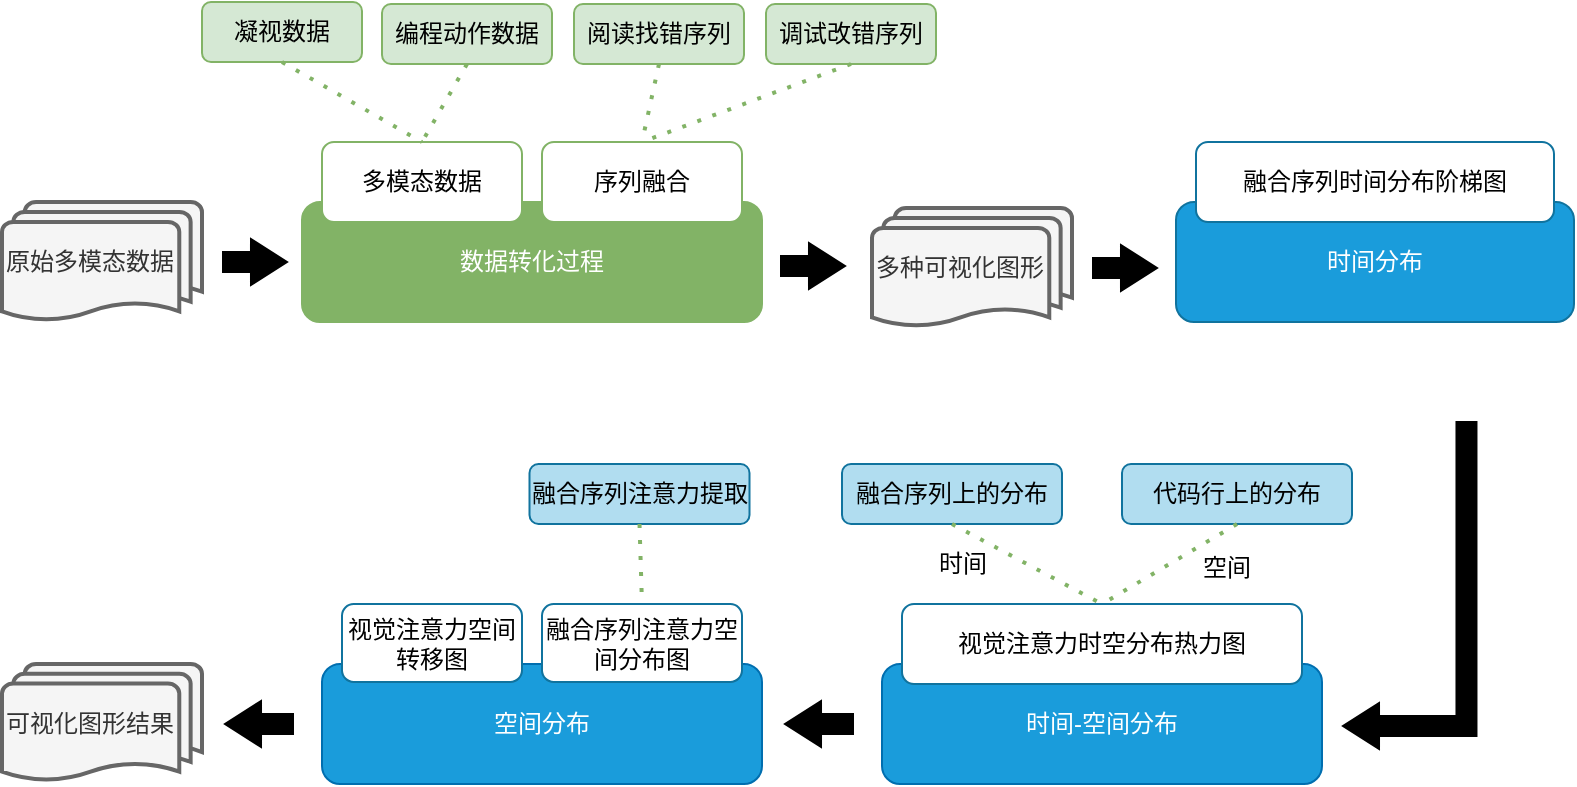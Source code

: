 <mxfile compressed="false" version="15.5.2" type="github"><diagram id="GhmVPMnYZhVF3wrRkICL" name="Page-1"><mxGraphModel dx="946" dy="614" grid="1" gridSize="10" guides="1" tooltips="1" connect="1" arrows="1" fold="1" page="1" pageScale="1" pageWidth="827" pageHeight="1169" math="0" shadow="0"><root><mxCell id="0"/><mxCell id="1" parent="0"/><mxCell id="pbQ9USMBLb63G9DyK9mb-79" value="" style="shape=corner;whiteSpace=wrap;html=1;sketch=0;fontColor=#000000;strokeColor=#000000;fillColor=#000000;gradientColor=none;align=left;rotation=-180;dx=10;dy=10;" parent="1" vertex="1"><mxGeometry x="730" y="290" width="37.24" height="156.99" as="geometry"/></mxCell><mxCell id="pbQ9USMBLb63G9DyK9mb-2" value="&lt;font color=&quot;#ffffff&quot;&gt;数据转化过程&lt;/font&gt;" style="rounded=1;whiteSpace=wrap;html=1;fillColor=#82B366;strokeColor=#82B366;" parent="1" vertex="1"><mxGeometry x="180" y="180" width="230" height="60" as="geometry"/></mxCell><mxCell id="pbQ9USMBLb63G9DyK9mb-4" value="多模态数据" style="rounded=1;whiteSpace=wrap;html=1;fillColor=default;strokeColor=#82B366;" parent="1" vertex="1"><mxGeometry x="190" y="150" width="100" height="40" as="geometry"/></mxCell><mxCell id="pbQ9USMBLb63G9DyK9mb-7" value="序列融合" style="rounded=1;whiteSpace=wrap;html=1;fillColor=default;strokeColor=#82B366;" parent="1" vertex="1"><mxGeometry x="300" y="150" width="100" height="40" as="geometry"/></mxCell><mxCell id="pbQ9USMBLb63G9DyK9mb-8" value="凝视数据" style="rounded=1;whiteSpace=wrap;html=1;fillColor=#d5e8d4;strokeColor=#82b366;" parent="1" vertex="1"><mxGeometry x="130" y="80" width="80" height="30" as="geometry"/></mxCell><mxCell id="pbQ9USMBLb63G9DyK9mb-9" value="编程动作数据" style="rounded=1;whiteSpace=wrap;html=1;fillColor=#d5e8d4;strokeColor=#82b366;" parent="1" vertex="1"><mxGeometry x="220" y="81" width="85" height="30" as="geometry"/></mxCell><mxCell id="pbQ9USMBLb63G9DyK9mb-11" value="阅读找错序列" style="rounded=1;whiteSpace=wrap;html=1;fillColor=#d5e8d4;strokeColor=#82b366;" parent="1" vertex="1"><mxGeometry x="316" y="81" width="85" height="30" as="geometry"/></mxCell><mxCell id="pbQ9USMBLb63G9DyK9mb-12" value="调试改错序列" style="rounded=1;whiteSpace=wrap;html=1;fillColor=#d5e8d4;strokeColor=#82b366;" parent="1" vertex="1"><mxGeometry x="412" y="81" width="85" height="30" as="geometry"/></mxCell><mxCell id="pbQ9USMBLb63G9DyK9mb-14" value="" style="endArrow=none;dashed=1;html=1;dashPattern=1 3;strokeWidth=2;rounded=0;fontColor=#000000;exitX=0.5;exitY=1;exitDx=0;exitDy=0;entryX=0.5;entryY=0;entryDx=0;entryDy=0;strokeColor=#82B366;" parent="1" source="pbQ9USMBLb63G9DyK9mb-8" target="pbQ9USMBLb63G9DyK9mb-4" edge="1"><mxGeometry width="50" height="50" relative="1" as="geometry"><mxPoint x="170" y="160" as="sourcePoint"/><mxPoint x="220" y="110" as="targetPoint"/></mxGeometry></mxCell><mxCell id="pbQ9USMBLb63G9DyK9mb-15" value="" style="endArrow=none;dashed=1;html=1;dashPattern=1 3;strokeWidth=2;rounded=0;fontColor=#000000;exitX=0.5;exitY=1;exitDx=0;exitDy=0;entryX=0.5;entryY=0;entryDx=0;entryDy=0;strokeColor=#82B366;" parent="1" source="pbQ9USMBLb63G9DyK9mb-9" target="pbQ9USMBLb63G9DyK9mb-4" edge="1"><mxGeometry width="50" height="50" relative="1" as="geometry"><mxPoint x="180" y="120" as="sourcePoint"/><mxPoint x="250" y="160" as="targetPoint"/></mxGeometry></mxCell><mxCell id="pbQ9USMBLb63G9DyK9mb-16" value="" style="endArrow=none;dashed=1;html=1;dashPattern=1 3;strokeWidth=2;rounded=0;fontColor=#000000;exitX=0.5;exitY=1;exitDx=0;exitDy=0;entryX=0.5;entryY=0;entryDx=0;entryDy=0;strokeColor=#82B366;" parent="1" source="pbQ9USMBLb63G9DyK9mb-11" target="pbQ9USMBLb63G9DyK9mb-7" edge="1"><mxGeometry width="50" height="50" relative="1" as="geometry"><mxPoint x="272.5" y="121" as="sourcePoint"/><mxPoint x="250" y="160" as="targetPoint"/></mxGeometry></mxCell><mxCell id="pbQ9USMBLb63G9DyK9mb-17" value="" style="endArrow=none;dashed=1;html=1;dashPattern=1 3;strokeWidth=2;rounded=0;fontColor=#000000;exitX=0.5;exitY=1;exitDx=0;exitDy=0;entryX=0.5;entryY=0;entryDx=0;entryDy=0;strokeColor=#82B366;" parent="1" source="pbQ9USMBLb63G9DyK9mb-12" target="pbQ9USMBLb63G9DyK9mb-7" edge="1"><mxGeometry width="50" height="50" relative="1" as="geometry"><mxPoint x="368.5" y="121" as="sourcePoint"/><mxPoint x="360" y="160" as="targetPoint"/></mxGeometry></mxCell><mxCell id="pbQ9USMBLb63G9DyK9mb-18" value="" style="shape=flexArrow;endArrow=classic;html=1;rounded=0;fontColor=#000000;width=10;endSize=5.67;fillColor=#000000;endWidth=12;" parent="1" edge="1"><mxGeometry width="50" height="50" relative="1" as="geometry"><mxPoint x="140" y="210" as="sourcePoint"/><mxPoint x="173" y="210" as="targetPoint"/></mxGeometry></mxCell><mxCell id="pbQ9USMBLb63G9DyK9mb-23" value="原始多模态数据" style="strokeWidth=2;html=1;shape=mxgraph.flowchart.multi-document;whiteSpace=wrap;fontColor=#333333;fillColor=#f5f5f5;strokeColor=#666666;align=left;" parent="1" vertex="1"><mxGeometry x="30" y="180" width="100" height="60" as="geometry"/></mxCell><mxCell id="pbQ9USMBLb63G9DyK9mb-24" value="" style="shape=flexArrow;endArrow=classic;html=1;rounded=0;fontColor=#000000;width=10;endSize=5.67;fillColor=#000000;endWidth=12;" parent="1" edge="1"><mxGeometry width="50" height="50" relative="1" as="geometry"><mxPoint x="575" y="213" as="sourcePoint"/><mxPoint x="608" y="213" as="targetPoint"/></mxGeometry></mxCell><mxCell id="pbQ9USMBLb63G9DyK9mb-25" value="多种可视化图形" style="strokeWidth=2;html=1;shape=mxgraph.flowchart.multi-document;whiteSpace=wrap;fontColor=#333333;fillColor=#f5f5f5;strokeColor=#666666;align=left;" parent="1" vertex="1"><mxGeometry x="465" y="183" width="100" height="60" as="geometry"/></mxCell><mxCell id="pbQ9USMBLb63G9DyK9mb-26" value="" style="shape=flexArrow;endArrow=classic;html=1;rounded=0;fontColor=#000000;width=10;endSize=5.67;fillColor=#000000;endWidth=12;" parent="1" edge="1"><mxGeometry width="50" height="50" relative="1" as="geometry"><mxPoint x="419" y="212" as="sourcePoint"/><mxPoint x="452" y="212" as="targetPoint"/></mxGeometry></mxCell><mxCell id="pbQ9USMBLb63G9DyK9mb-27" value="&lt;font color=&quot;#ffffff&quot;&gt;时间分布&lt;/font&gt;" style="rounded=1;whiteSpace=wrap;html=1;fillColor=#1A9CDB;strokeColor=#10739e;" parent="1" vertex="1"><mxGeometry x="617" y="180" width="199" height="60" as="geometry"/></mxCell><mxCell id="pbQ9USMBLb63G9DyK9mb-28" value="融合序列时间分布阶梯图" style="rounded=1;whiteSpace=wrap;html=1;fillColor=default;strokeColor=#10739E;" parent="1" vertex="1"><mxGeometry x="627" y="150" width="179" height="40" as="geometry"/></mxCell><mxCell id="pbQ9USMBLb63G9DyK9mb-37" value="&lt;font color=&quot;#ffffff&quot;&gt;时间-空间分布&lt;/font&gt;" style="rounded=1;whiteSpace=wrap;html=1;fillColor=#1A9CDB;strokeColor=#006EAF;fontColor=#ffffff;" parent="1" vertex="1"><mxGeometry x="470" y="411" width="220" height="60" as="geometry"/></mxCell><mxCell id="pbQ9USMBLb63G9DyK9mb-38" value="视觉注意力时空分布热力图" style="rounded=1;whiteSpace=wrap;html=1;fillColor=default;strokeColor=#10739E;" parent="1" vertex="1"><mxGeometry x="480" y="381" width="200" height="40" as="geometry"/></mxCell><mxCell id="pbQ9USMBLb63G9DyK9mb-40" value="融合序列上的分布" style="rounded=1;whiteSpace=wrap;html=1;fillColor=#b1ddf0;strokeColor=#10739e;" parent="1" vertex="1"><mxGeometry x="450" y="311" width="110" height="30" as="geometry"/></mxCell><mxCell id="pbQ9USMBLb63G9DyK9mb-41" value="代码行上的分布" style="rounded=1;whiteSpace=wrap;html=1;fillColor=#b1ddf0;strokeColor=#10739e;" parent="1" vertex="1"><mxGeometry x="590" y="311" width="115" height="30" as="geometry"/></mxCell><mxCell id="pbQ9USMBLb63G9DyK9mb-44" value="" style="endArrow=none;dashed=1;html=1;dashPattern=1 3;strokeWidth=2;rounded=0;fontColor=#000000;exitX=0.5;exitY=1;exitDx=0;exitDy=0;entryX=0.5;entryY=0;entryDx=0;entryDy=0;strokeColor=#82B366;" parent="1" source="pbQ9USMBLb63G9DyK9mb-40" target="pbQ9USMBLb63G9DyK9mb-38" edge="1"><mxGeometry width="50" height="50" relative="1" as="geometry"><mxPoint x="460" y="391" as="sourcePoint"/><mxPoint x="510" y="341" as="targetPoint"/></mxGeometry></mxCell><mxCell id="pbQ9USMBLb63G9DyK9mb-45" value="" style="endArrow=none;dashed=1;html=1;dashPattern=1 3;strokeWidth=2;rounded=0;fontColor=#000000;exitX=0.5;exitY=1;exitDx=0;exitDy=0;entryX=0.5;entryY=0;entryDx=0;entryDy=0;strokeColor=#82B366;" parent="1" source="pbQ9USMBLb63G9DyK9mb-41" target="pbQ9USMBLb63G9DyK9mb-38" edge="1"><mxGeometry width="50" height="50" relative="1" as="geometry"><mxPoint x="470" y="351" as="sourcePoint"/><mxPoint x="540" y="391" as="targetPoint"/></mxGeometry></mxCell><mxCell id="pbQ9USMBLb63G9DyK9mb-51" value="时间" style="text;html=1;align=center;verticalAlign=middle;resizable=0;points=[];autosize=1;strokeColor=none;fillColor=none;fontColor=#000000;" parent="1" vertex="1"><mxGeometry x="490" y="351" width="40" height="20" as="geometry"/></mxCell><mxCell id="pbQ9USMBLb63G9DyK9mb-52" value="空间" style="text;html=1;align=center;verticalAlign=middle;resizable=0;points=[];autosize=1;strokeColor=none;fillColor=none;fontColor=#000000;" parent="1" vertex="1"><mxGeometry x="621.5" y="353" width="40" height="20" as="geometry"/></mxCell><mxCell id="pbQ9USMBLb63G9DyK9mb-53" value="" style="shape=flexArrow;endArrow=classic;html=1;rounded=0;fontColor=#000000;width=10;endSize=5.67;fillColor=#000000;endWidth=12;" parent="1" edge="1"><mxGeometry width="50" height="50" relative="1" as="geometry"><mxPoint x="456" y="441" as="sourcePoint"/><mxPoint x="421" y="441" as="targetPoint"/></mxGeometry></mxCell><mxCell id="pbQ9USMBLb63G9DyK9mb-54" value="&lt;font color=&quot;#ffffff&quot;&gt;空间分布&lt;/font&gt;" style="rounded=1;whiteSpace=wrap;html=1;fillColor=#1A9CDB;strokeColor=#006EAF;fontColor=#ffffff;" parent="1" vertex="1"><mxGeometry x="190" y="411" width="220" height="60" as="geometry"/></mxCell><mxCell id="pbQ9USMBLb63G9DyK9mb-55" value="视觉注意力空间转移图" style="rounded=1;whiteSpace=wrap;html=1;fillColor=default;strokeColor=#10739E;" parent="1" vertex="1"><mxGeometry x="200" y="381" width="90" height="39" as="geometry"/></mxCell><mxCell id="pbQ9USMBLb63G9DyK9mb-62" value="" style="shape=flexArrow;endArrow=classic;html=1;rounded=0;fontColor=#000000;width=10;endSize=5.67;fillColor=#000000;endWidth=12;" parent="1" edge="1"><mxGeometry width="50" height="50" relative="1" as="geometry"><mxPoint x="176" y="441" as="sourcePoint"/><mxPoint x="141" y="441" as="targetPoint"/></mxGeometry></mxCell><mxCell id="pbQ9USMBLb63G9DyK9mb-63" value="融合序列注意力空间分布图" style="rounded=1;whiteSpace=wrap;html=1;fillColor=default;strokeColor=#10739E;" parent="1" vertex="1"><mxGeometry x="300" y="381" width="100" height="39" as="geometry"/></mxCell><mxCell id="pbQ9USMBLb63G9DyK9mb-66" value="融合序列注意力提取" style="rounded=1;whiteSpace=wrap;html=1;fillColor=#b1ddf0;strokeColor=#10739e;" parent="1" vertex="1"><mxGeometry x="293.75" y="311" width="110" height="30" as="geometry"/></mxCell><mxCell id="pbQ9USMBLb63G9DyK9mb-67" value="" style="endArrow=none;dashed=1;html=1;dashPattern=1 3;strokeWidth=2;rounded=0;fontColor=#000000;exitX=0.5;exitY=1;exitDx=0;exitDy=0;entryX=0.5;entryY=0;entryDx=0;entryDy=0;strokeColor=#82B366;" parent="1" source="pbQ9USMBLb63G9DyK9mb-66" target="pbQ9USMBLb63G9DyK9mb-63" edge="1"><mxGeometry width="50" height="50" relative="1" as="geometry"><mxPoint x="173.75" y="391" as="sourcePoint"/><mxPoint x="293.75" y="381" as="targetPoint"/></mxGeometry></mxCell><mxCell id="pbQ9USMBLb63G9DyK9mb-73" value="可视化图形结果" style="strokeWidth=2;html=1;shape=mxgraph.flowchart.multi-document;whiteSpace=wrap;fontColor=#333333;fillColor=#f5f5f5;strokeColor=#666666;align=left;" parent="1" vertex="1"><mxGeometry x="30" y="411" width="100" height="59" as="geometry"/></mxCell><mxCell id="pbQ9USMBLb63G9DyK9mb-83" value="" style="shape=flexArrow;endArrow=classic;html=1;rounded=0;fontColor=#000000;width=10;endSize=5.67;fillColor=#000000;endWidth=12;" parent="1" edge="1"><mxGeometry width="50" height="50" relative="1" as="geometry"><mxPoint x="735" y="442" as="sourcePoint"/><mxPoint x="700" y="442" as="targetPoint"/></mxGeometry></mxCell></root></mxGraphModel></diagram></mxfile>